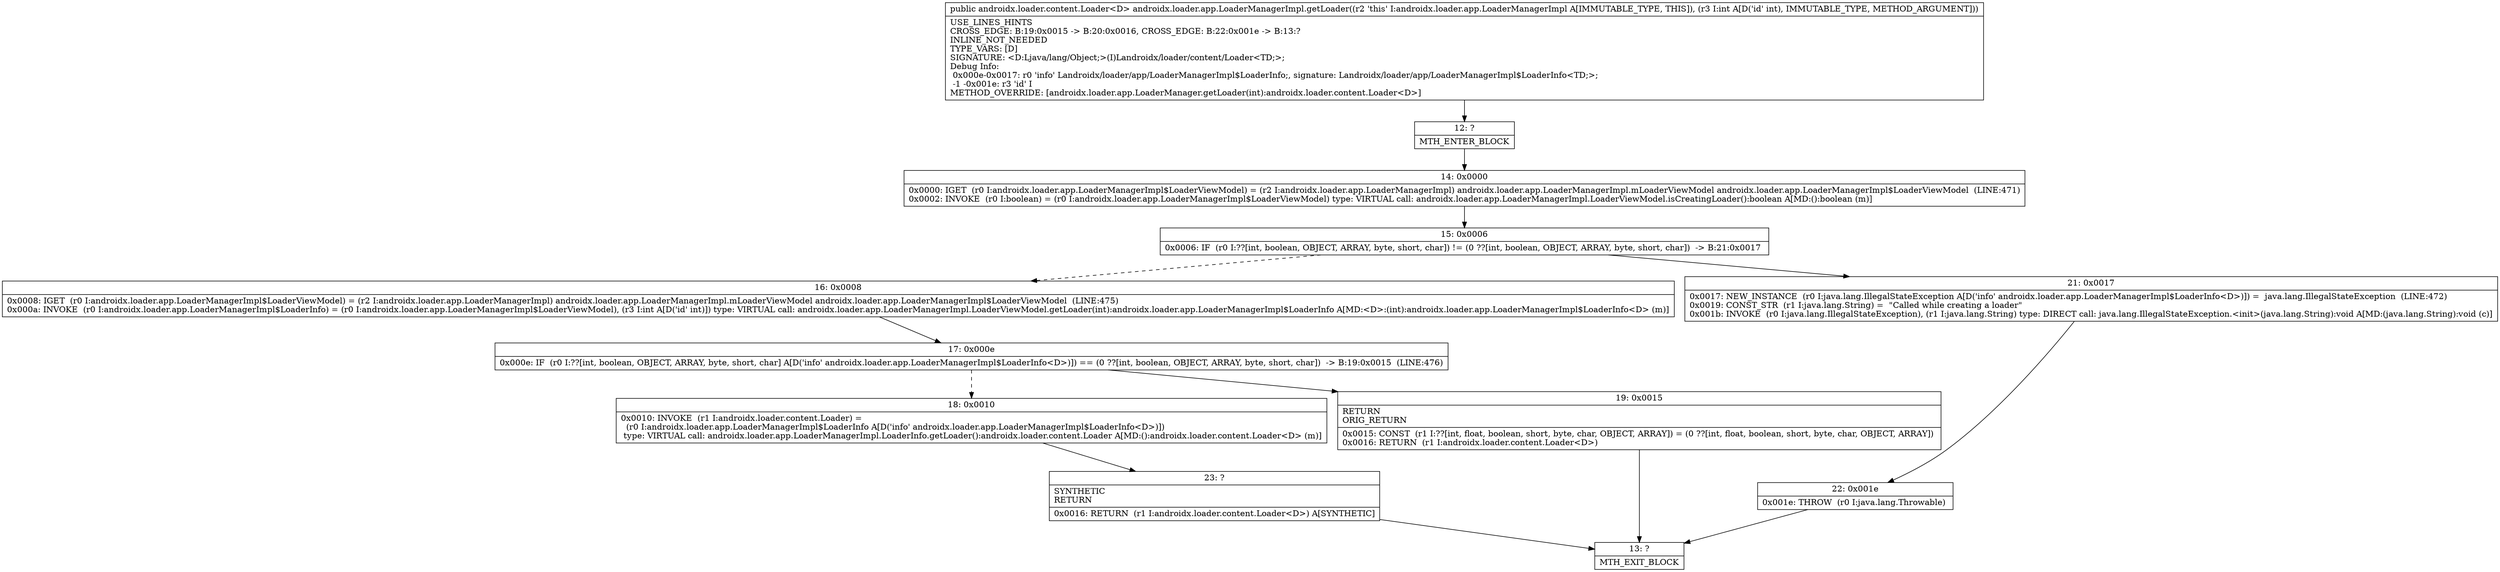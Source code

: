 digraph "CFG forandroidx.loader.app.LoaderManagerImpl.getLoader(I)Landroidx\/loader\/content\/Loader;" {
Node_12 [shape=record,label="{12\:\ ?|MTH_ENTER_BLOCK\l}"];
Node_14 [shape=record,label="{14\:\ 0x0000|0x0000: IGET  (r0 I:androidx.loader.app.LoaderManagerImpl$LoaderViewModel) = (r2 I:androidx.loader.app.LoaderManagerImpl) androidx.loader.app.LoaderManagerImpl.mLoaderViewModel androidx.loader.app.LoaderManagerImpl$LoaderViewModel  (LINE:471)\l0x0002: INVOKE  (r0 I:boolean) = (r0 I:androidx.loader.app.LoaderManagerImpl$LoaderViewModel) type: VIRTUAL call: androidx.loader.app.LoaderManagerImpl.LoaderViewModel.isCreatingLoader():boolean A[MD:():boolean (m)]\l}"];
Node_15 [shape=record,label="{15\:\ 0x0006|0x0006: IF  (r0 I:??[int, boolean, OBJECT, ARRAY, byte, short, char]) != (0 ??[int, boolean, OBJECT, ARRAY, byte, short, char])  \-\> B:21:0x0017 \l}"];
Node_16 [shape=record,label="{16\:\ 0x0008|0x0008: IGET  (r0 I:androidx.loader.app.LoaderManagerImpl$LoaderViewModel) = (r2 I:androidx.loader.app.LoaderManagerImpl) androidx.loader.app.LoaderManagerImpl.mLoaderViewModel androidx.loader.app.LoaderManagerImpl$LoaderViewModel  (LINE:475)\l0x000a: INVOKE  (r0 I:androidx.loader.app.LoaderManagerImpl$LoaderInfo) = (r0 I:androidx.loader.app.LoaderManagerImpl$LoaderViewModel), (r3 I:int A[D('id' int)]) type: VIRTUAL call: androidx.loader.app.LoaderManagerImpl.LoaderViewModel.getLoader(int):androidx.loader.app.LoaderManagerImpl$LoaderInfo A[MD:\<D\>:(int):androidx.loader.app.LoaderManagerImpl$LoaderInfo\<D\> (m)]\l}"];
Node_17 [shape=record,label="{17\:\ 0x000e|0x000e: IF  (r0 I:??[int, boolean, OBJECT, ARRAY, byte, short, char] A[D('info' androidx.loader.app.LoaderManagerImpl$LoaderInfo\<D\>)]) == (0 ??[int, boolean, OBJECT, ARRAY, byte, short, char])  \-\> B:19:0x0015  (LINE:476)\l}"];
Node_18 [shape=record,label="{18\:\ 0x0010|0x0010: INVOKE  (r1 I:androidx.loader.content.Loader) = \l  (r0 I:androidx.loader.app.LoaderManagerImpl$LoaderInfo A[D('info' androidx.loader.app.LoaderManagerImpl$LoaderInfo\<D\>)])\l type: VIRTUAL call: androidx.loader.app.LoaderManagerImpl.LoaderInfo.getLoader():androidx.loader.content.Loader A[MD:():androidx.loader.content.Loader\<D\> (m)]\l}"];
Node_23 [shape=record,label="{23\:\ ?|SYNTHETIC\lRETURN\l|0x0016: RETURN  (r1 I:androidx.loader.content.Loader\<D\>) A[SYNTHETIC]\l}"];
Node_13 [shape=record,label="{13\:\ ?|MTH_EXIT_BLOCK\l}"];
Node_19 [shape=record,label="{19\:\ 0x0015|RETURN\lORIG_RETURN\l|0x0015: CONST  (r1 I:??[int, float, boolean, short, byte, char, OBJECT, ARRAY]) = (0 ??[int, float, boolean, short, byte, char, OBJECT, ARRAY]) \l0x0016: RETURN  (r1 I:androidx.loader.content.Loader\<D\>) \l}"];
Node_21 [shape=record,label="{21\:\ 0x0017|0x0017: NEW_INSTANCE  (r0 I:java.lang.IllegalStateException A[D('info' androidx.loader.app.LoaderManagerImpl$LoaderInfo\<D\>)]) =  java.lang.IllegalStateException  (LINE:472)\l0x0019: CONST_STR  (r1 I:java.lang.String) =  \"Called while creating a loader\" \l0x001b: INVOKE  (r0 I:java.lang.IllegalStateException), (r1 I:java.lang.String) type: DIRECT call: java.lang.IllegalStateException.\<init\>(java.lang.String):void A[MD:(java.lang.String):void (c)]\l}"];
Node_22 [shape=record,label="{22\:\ 0x001e|0x001e: THROW  (r0 I:java.lang.Throwable) \l}"];
MethodNode[shape=record,label="{public androidx.loader.content.Loader\<D\> androidx.loader.app.LoaderManagerImpl.getLoader((r2 'this' I:androidx.loader.app.LoaderManagerImpl A[IMMUTABLE_TYPE, THIS]), (r3 I:int A[D('id' int), IMMUTABLE_TYPE, METHOD_ARGUMENT]))  | USE_LINES_HINTS\lCROSS_EDGE: B:19:0x0015 \-\> B:20:0x0016, CROSS_EDGE: B:22:0x001e \-\> B:13:?\lINLINE_NOT_NEEDED\lTYPE_VARS: [D]\lSIGNATURE: \<D:Ljava\/lang\/Object;\>(I)Landroidx\/loader\/content\/Loader\<TD;\>;\lDebug Info:\l  0x000e\-0x0017: r0 'info' Landroidx\/loader\/app\/LoaderManagerImpl$LoaderInfo;, signature: Landroidx\/loader\/app\/LoaderManagerImpl$LoaderInfo\<TD;\>;\l  \-1 \-0x001e: r3 'id' I\lMETHOD_OVERRIDE: [androidx.loader.app.LoaderManager.getLoader(int):androidx.loader.content.Loader\<D\>]\l}"];
MethodNode -> Node_12;Node_12 -> Node_14;
Node_14 -> Node_15;
Node_15 -> Node_16[style=dashed];
Node_15 -> Node_21;
Node_16 -> Node_17;
Node_17 -> Node_18[style=dashed];
Node_17 -> Node_19;
Node_18 -> Node_23;
Node_23 -> Node_13;
Node_19 -> Node_13;
Node_21 -> Node_22;
Node_22 -> Node_13;
}

